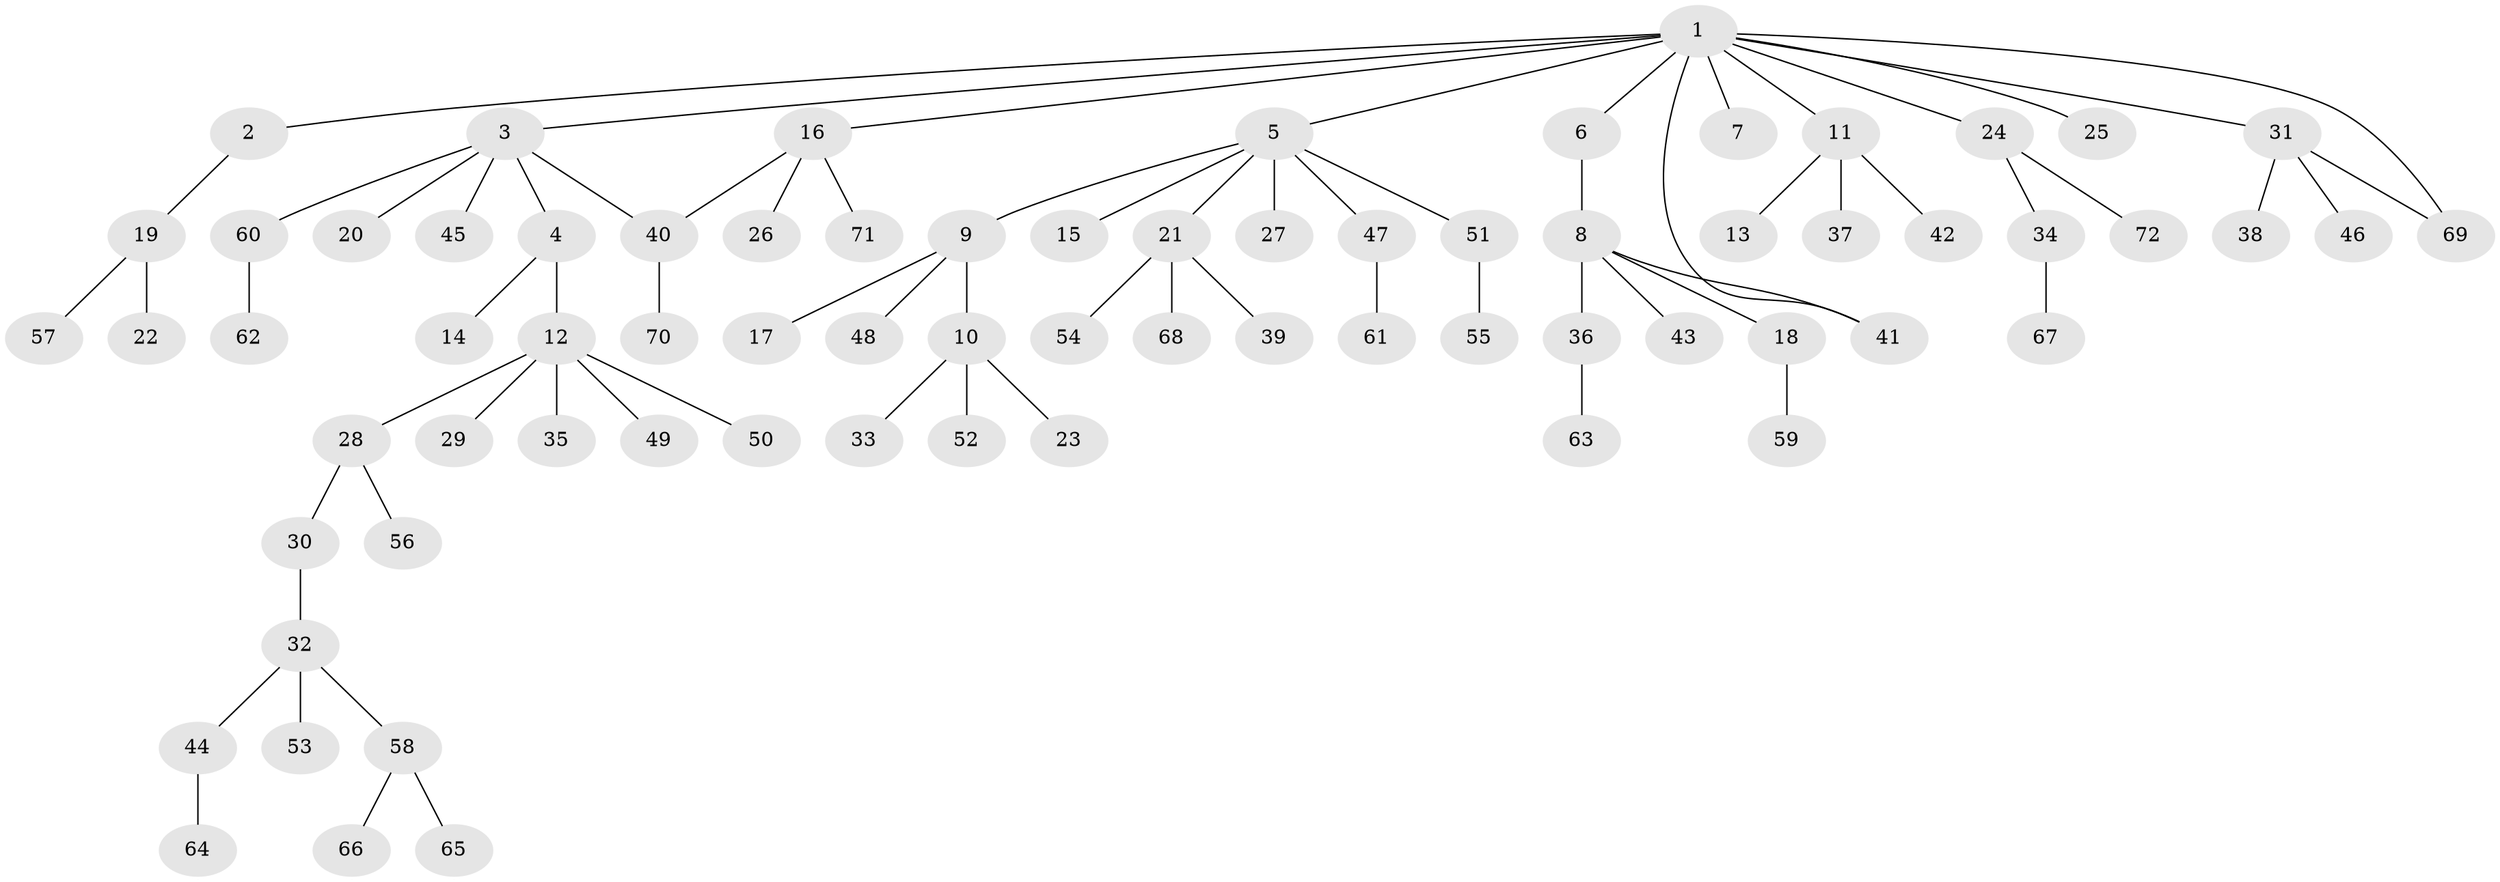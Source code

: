 // coarse degree distribution, {10: 0.022222222222222223, 2: 0.24444444444444444, 5: 0.044444444444444446, 6: 0.022222222222222223, 1: 0.5111111111111111, 3: 0.15555555555555556}
// Generated by graph-tools (version 1.1) at 2025/50/03/04/25 22:50:20]
// undirected, 72 vertices, 74 edges
graph export_dot {
  node [color=gray90,style=filled];
  1;
  2;
  3;
  4;
  5;
  6;
  7;
  8;
  9;
  10;
  11;
  12;
  13;
  14;
  15;
  16;
  17;
  18;
  19;
  20;
  21;
  22;
  23;
  24;
  25;
  26;
  27;
  28;
  29;
  30;
  31;
  32;
  33;
  34;
  35;
  36;
  37;
  38;
  39;
  40;
  41;
  42;
  43;
  44;
  45;
  46;
  47;
  48;
  49;
  50;
  51;
  52;
  53;
  54;
  55;
  56;
  57;
  58;
  59;
  60;
  61;
  62;
  63;
  64;
  65;
  66;
  67;
  68;
  69;
  70;
  71;
  72;
  1 -- 2;
  1 -- 3;
  1 -- 5;
  1 -- 6;
  1 -- 7;
  1 -- 11;
  1 -- 16;
  1 -- 24;
  1 -- 25;
  1 -- 31;
  1 -- 41;
  1 -- 69;
  2 -- 19;
  3 -- 4;
  3 -- 20;
  3 -- 40;
  3 -- 45;
  3 -- 60;
  4 -- 12;
  4 -- 14;
  5 -- 9;
  5 -- 15;
  5 -- 21;
  5 -- 27;
  5 -- 47;
  5 -- 51;
  6 -- 8;
  8 -- 18;
  8 -- 36;
  8 -- 41;
  8 -- 43;
  9 -- 10;
  9 -- 17;
  9 -- 48;
  10 -- 23;
  10 -- 33;
  10 -- 52;
  11 -- 13;
  11 -- 37;
  11 -- 42;
  12 -- 28;
  12 -- 29;
  12 -- 35;
  12 -- 49;
  12 -- 50;
  16 -- 26;
  16 -- 40;
  16 -- 71;
  18 -- 59;
  19 -- 22;
  19 -- 57;
  21 -- 39;
  21 -- 54;
  21 -- 68;
  24 -- 34;
  24 -- 72;
  28 -- 30;
  28 -- 56;
  30 -- 32;
  31 -- 38;
  31 -- 46;
  31 -- 69;
  32 -- 44;
  32 -- 53;
  32 -- 58;
  34 -- 67;
  36 -- 63;
  40 -- 70;
  44 -- 64;
  47 -- 61;
  51 -- 55;
  58 -- 65;
  58 -- 66;
  60 -- 62;
}
